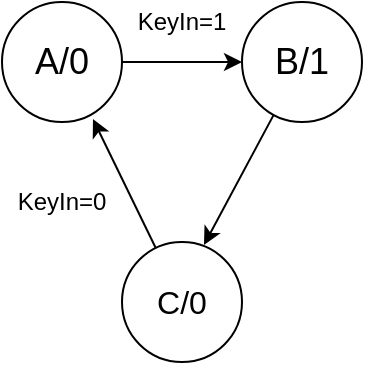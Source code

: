 <mxfile version="10.7.5" type="github"><diagram id="jzMoGCWW_V-cN_fB8j-n" name="Page-1"><mxGraphModel dx="811" dy="757" grid="1" gridSize="10" guides="1" tooltips="1" connect="1" arrows="1" fold="1" page="1" pageScale="1" pageWidth="827" pageHeight="1169" math="0" shadow="0"><root><mxCell id="0"/><mxCell id="1" parent="0"/><mxCell id="Z3NRy_EyXn_Zyz4iyRJT-6" style="edgeStyle=orthogonalEdgeStyle;rounded=0;orthogonalLoop=1;jettySize=auto;html=1;" edge="1" parent="1" source="Z3NRy_EyXn_Zyz4iyRJT-1" target="Z3NRy_EyXn_Zyz4iyRJT-2"><mxGeometry relative="1" as="geometry"/></mxCell><mxCell id="Z3NRy_EyXn_Zyz4iyRJT-1" value="&lt;font style=&quot;font-size: 18px&quot;&gt;A/0&lt;/font&gt;" style="ellipse;whiteSpace=wrap;html=1;aspect=fixed;" vertex="1" parent="1"><mxGeometry x="30" y="180" width="60" height="60" as="geometry"/></mxCell><mxCell id="Z3NRy_EyXn_Zyz4iyRJT-8" style="rounded=0;orthogonalLoop=1;jettySize=auto;html=1;entryX=0.683;entryY=0.025;entryDx=0;entryDy=0;entryPerimeter=0;" edge="1" parent="1" source="Z3NRy_EyXn_Zyz4iyRJT-2" target="Z3NRy_EyXn_Zyz4iyRJT-3"><mxGeometry relative="1" as="geometry"/></mxCell><mxCell id="Z3NRy_EyXn_Zyz4iyRJT-2" value="&lt;font style=&quot;font-size: 18px&quot;&gt;B/1&lt;/font&gt;" style="ellipse;whiteSpace=wrap;html=1;aspect=fixed;" vertex="1" parent="1"><mxGeometry x="150" y="180" width="60" height="60" as="geometry"/></mxCell><mxCell id="Z3NRy_EyXn_Zyz4iyRJT-9" style="edgeStyle=none;rounded=0;orthogonalLoop=1;jettySize=auto;html=1;entryX=0.758;entryY=0.975;entryDx=0;entryDy=0;entryPerimeter=0;" edge="1" parent="1" source="Z3NRy_EyXn_Zyz4iyRJT-3" target="Z3NRy_EyXn_Zyz4iyRJT-1"><mxGeometry relative="1" as="geometry"/></mxCell><mxCell id="Z3NRy_EyXn_Zyz4iyRJT-3" value="&lt;font size=&quot;3&quot;&gt;C/0&lt;/font&gt;" style="ellipse;whiteSpace=wrap;html=1;aspect=fixed;" vertex="1" parent="1"><mxGeometry x="90" y="300" width="60" height="60" as="geometry"/></mxCell><mxCell id="Z3NRy_EyXn_Zyz4iyRJT-7" value="KeyIn=1" style="text;html=1;strokeColor=none;fillColor=none;align=center;verticalAlign=middle;whiteSpace=wrap;rounded=0;" vertex="1" parent="1"><mxGeometry x="100" y="180" width="40" height="20" as="geometry"/></mxCell><mxCell id="Z3NRy_EyXn_Zyz4iyRJT-10" value="KeyIn=0" style="text;html=1;strokeColor=none;fillColor=none;align=center;verticalAlign=middle;whiteSpace=wrap;rounded=0;" vertex="1" parent="1"><mxGeometry x="40" y="270" width="40" height="20" as="geometry"/></mxCell></root></mxGraphModel></diagram></mxfile>